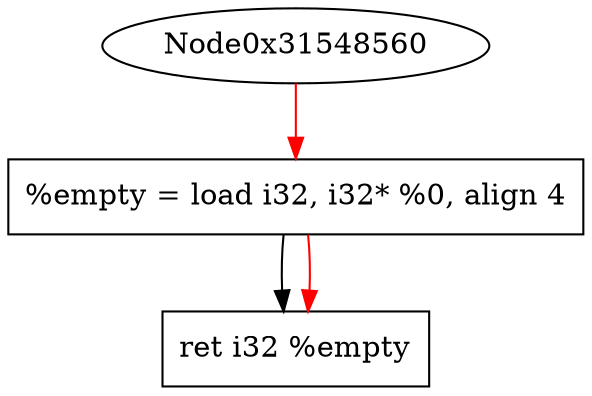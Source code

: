 digraph "DFG for '_ssdm_op_Read.ap_auto.i32P0A' function" {
	Node0x3154e1d0[shape=record, label="  %empty = load i32, i32* %0, align 4"];
	Node0x3154e260[shape=record, label="  ret i32 %empty"];
	Node0x3154e1d0 -> Node0x3154e260
edge [color=red]
	Node0x31548560 -> Node0x3154e1d0
	Node0x3154e1d0 -> Node0x3154e260
}
